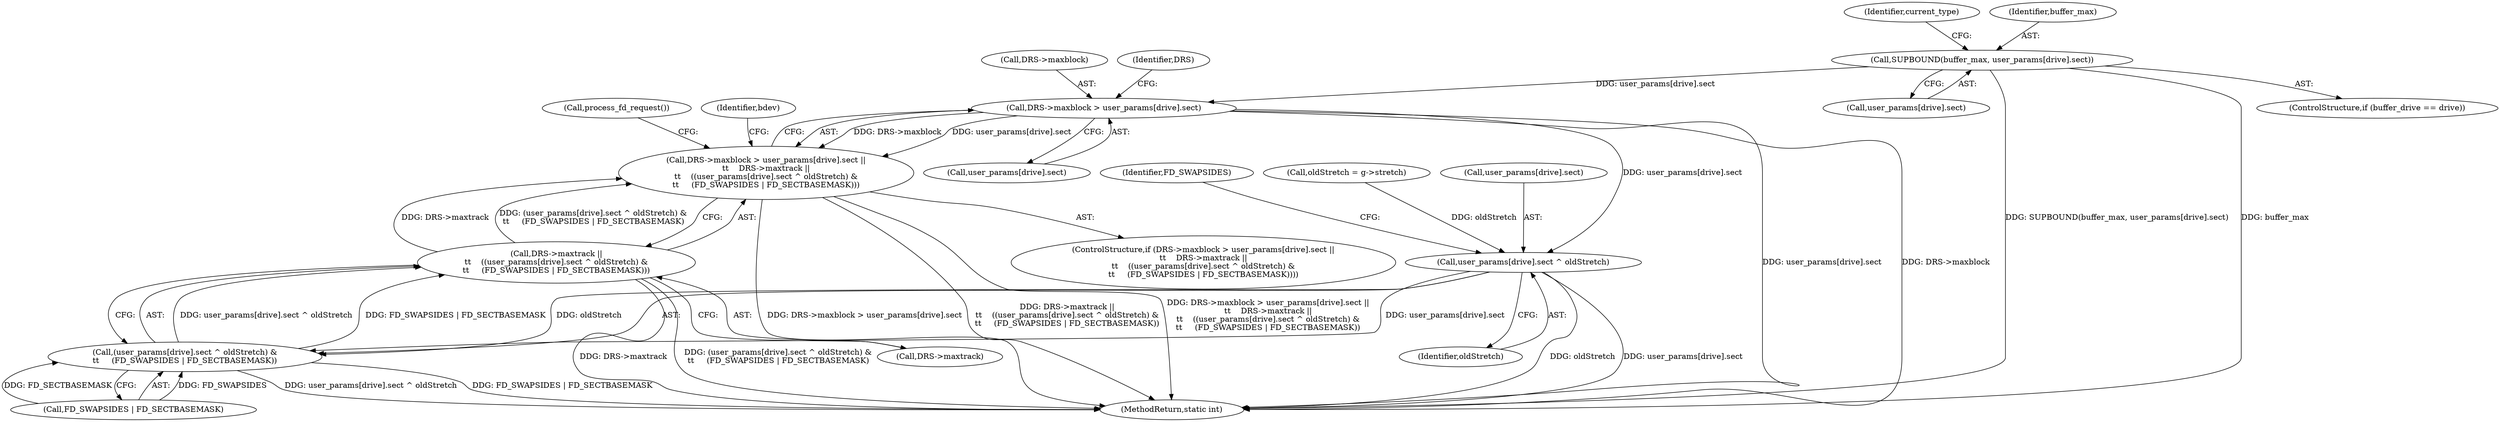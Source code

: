 digraph "0_linux_da99466ac243f15fbba65bd261bfc75ffa1532b6@array" {
"1000331" [label="(Call,SUPBOUND(buffer_max, user_params[drive].sect))"];
"1000373" [label="(Call,DRS->maxblock > user_params[drive].sect)"];
"1000372" [label="(Call,DRS->maxblock > user_params[drive].sect ||\n\t\t    DRS->maxtrack ||\n\t\t    ((user_params[drive].sect ^ oldStretch) &\n\t\t     (FD_SWAPSIDES | FD_SECTBASEMASK)))"];
"1000387" [label="(Call,user_params[drive].sect ^ oldStretch)"];
"1000386" [label="(Call,(user_params[drive].sect ^ oldStretch) &\n\t\t     (FD_SWAPSIDES | FD_SECTBASEMASK))"];
"1000382" [label="(Call,DRS->maxtrack ||\n\t\t    ((user_params[drive].sect ^ oldStretch) &\n\t\t     (FD_SWAPSIDES | FD_SECTBASEMASK)))"];
"1000403" [label="(MethodReturn,static int)"];
"1000372" [label="(Call,DRS->maxblock > user_params[drive].sect ||\n\t\t    DRS->maxtrack ||\n\t\t    ((user_params[drive].sect ^ oldStretch) &\n\t\t     (FD_SWAPSIDES | FD_SECTBASEMASK)))"];
"1000316" [label="(Call,oldStretch = g->stretch)"];
"1000394" [label="(Call,FD_SWAPSIDES | FD_SECTBASEMASK)"];
"1000387" [label="(Call,user_params[drive].sect ^ oldStretch)"];
"1000400" [label="(Call,process_fd_request())"];
"1000327" [label="(ControlStructure,if (buffer_drive == drive))"];
"1000383" [label="(Call,DRS->maxtrack)"];
"1000340" [label="(Identifier,current_type)"];
"1000373" [label="(Call,DRS->maxblock > user_params[drive].sect)"];
"1000332" [label="(Identifier,buffer_max)"];
"1000374" [label="(Call,DRS->maxblock)"];
"1000393" [label="(Identifier,oldStretch)"];
"1000388" [label="(Call,user_params[drive].sect)"];
"1000395" [label="(Identifier,FD_SWAPSIDES)"];
"1000371" [label="(ControlStructure,if (DRS->maxblock > user_params[drive].sect ||\n\t\t    DRS->maxtrack ||\n\t\t    ((user_params[drive].sect ^ oldStretch) &\n\t\t     (FD_SWAPSIDES | FD_SECTBASEMASK))))"];
"1000377" [label="(Call,user_params[drive].sect)"];
"1000331" [label="(Call,SUPBOUND(buffer_max, user_params[drive].sect))"];
"1000384" [label="(Identifier,DRS)"];
"1000398" [label="(Identifier,bdev)"];
"1000333" [label="(Call,user_params[drive].sect)"];
"1000386" [label="(Call,(user_params[drive].sect ^ oldStretch) &\n\t\t     (FD_SWAPSIDES | FD_SECTBASEMASK))"];
"1000382" [label="(Call,DRS->maxtrack ||\n\t\t    ((user_params[drive].sect ^ oldStretch) &\n\t\t     (FD_SWAPSIDES | FD_SECTBASEMASK)))"];
"1000331" -> "1000327"  [label="AST: "];
"1000331" -> "1000333"  [label="CFG: "];
"1000332" -> "1000331"  [label="AST: "];
"1000333" -> "1000331"  [label="AST: "];
"1000340" -> "1000331"  [label="CFG: "];
"1000331" -> "1000403"  [label="DDG: SUPBOUND(buffer_max, user_params[drive].sect)"];
"1000331" -> "1000403"  [label="DDG: buffer_max"];
"1000331" -> "1000373"  [label="DDG: user_params[drive].sect"];
"1000373" -> "1000372"  [label="AST: "];
"1000373" -> "1000377"  [label="CFG: "];
"1000374" -> "1000373"  [label="AST: "];
"1000377" -> "1000373"  [label="AST: "];
"1000384" -> "1000373"  [label="CFG: "];
"1000372" -> "1000373"  [label="CFG: "];
"1000373" -> "1000403"  [label="DDG: user_params[drive].sect"];
"1000373" -> "1000403"  [label="DDG: DRS->maxblock"];
"1000373" -> "1000372"  [label="DDG: DRS->maxblock"];
"1000373" -> "1000372"  [label="DDG: user_params[drive].sect"];
"1000373" -> "1000387"  [label="DDG: user_params[drive].sect"];
"1000372" -> "1000371"  [label="AST: "];
"1000372" -> "1000382"  [label="CFG: "];
"1000382" -> "1000372"  [label="AST: "];
"1000398" -> "1000372"  [label="CFG: "];
"1000400" -> "1000372"  [label="CFG: "];
"1000372" -> "1000403"  [label="DDG: DRS->maxblock > user_params[drive].sect"];
"1000372" -> "1000403"  [label="DDG: DRS->maxtrack ||\n\t\t    ((user_params[drive].sect ^ oldStretch) &\n\t\t     (FD_SWAPSIDES | FD_SECTBASEMASK))"];
"1000372" -> "1000403"  [label="DDG: DRS->maxblock > user_params[drive].sect ||\n\t\t    DRS->maxtrack ||\n\t\t    ((user_params[drive].sect ^ oldStretch) &\n\t\t     (FD_SWAPSIDES | FD_SECTBASEMASK))"];
"1000382" -> "1000372"  [label="DDG: DRS->maxtrack"];
"1000382" -> "1000372"  [label="DDG: (user_params[drive].sect ^ oldStretch) &\n\t\t     (FD_SWAPSIDES | FD_SECTBASEMASK)"];
"1000387" -> "1000386"  [label="AST: "];
"1000387" -> "1000393"  [label="CFG: "];
"1000388" -> "1000387"  [label="AST: "];
"1000393" -> "1000387"  [label="AST: "];
"1000395" -> "1000387"  [label="CFG: "];
"1000387" -> "1000403"  [label="DDG: oldStretch"];
"1000387" -> "1000403"  [label="DDG: user_params[drive].sect"];
"1000387" -> "1000386"  [label="DDG: user_params[drive].sect"];
"1000387" -> "1000386"  [label="DDG: oldStretch"];
"1000316" -> "1000387"  [label="DDG: oldStretch"];
"1000386" -> "1000382"  [label="AST: "];
"1000386" -> "1000394"  [label="CFG: "];
"1000394" -> "1000386"  [label="AST: "];
"1000382" -> "1000386"  [label="CFG: "];
"1000386" -> "1000403"  [label="DDG: FD_SWAPSIDES | FD_SECTBASEMASK"];
"1000386" -> "1000403"  [label="DDG: user_params[drive].sect ^ oldStretch"];
"1000386" -> "1000382"  [label="DDG: user_params[drive].sect ^ oldStretch"];
"1000386" -> "1000382"  [label="DDG: FD_SWAPSIDES | FD_SECTBASEMASK"];
"1000394" -> "1000386"  [label="DDG: FD_SWAPSIDES"];
"1000394" -> "1000386"  [label="DDG: FD_SECTBASEMASK"];
"1000382" -> "1000383"  [label="CFG: "];
"1000383" -> "1000382"  [label="AST: "];
"1000382" -> "1000403"  [label="DDG: DRS->maxtrack"];
"1000382" -> "1000403"  [label="DDG: (user_params[drive].sect ^ oldStretch) &\n\t\t     (FD_SWAPSIDES | FD_SECTBASEMASK)"];
}
